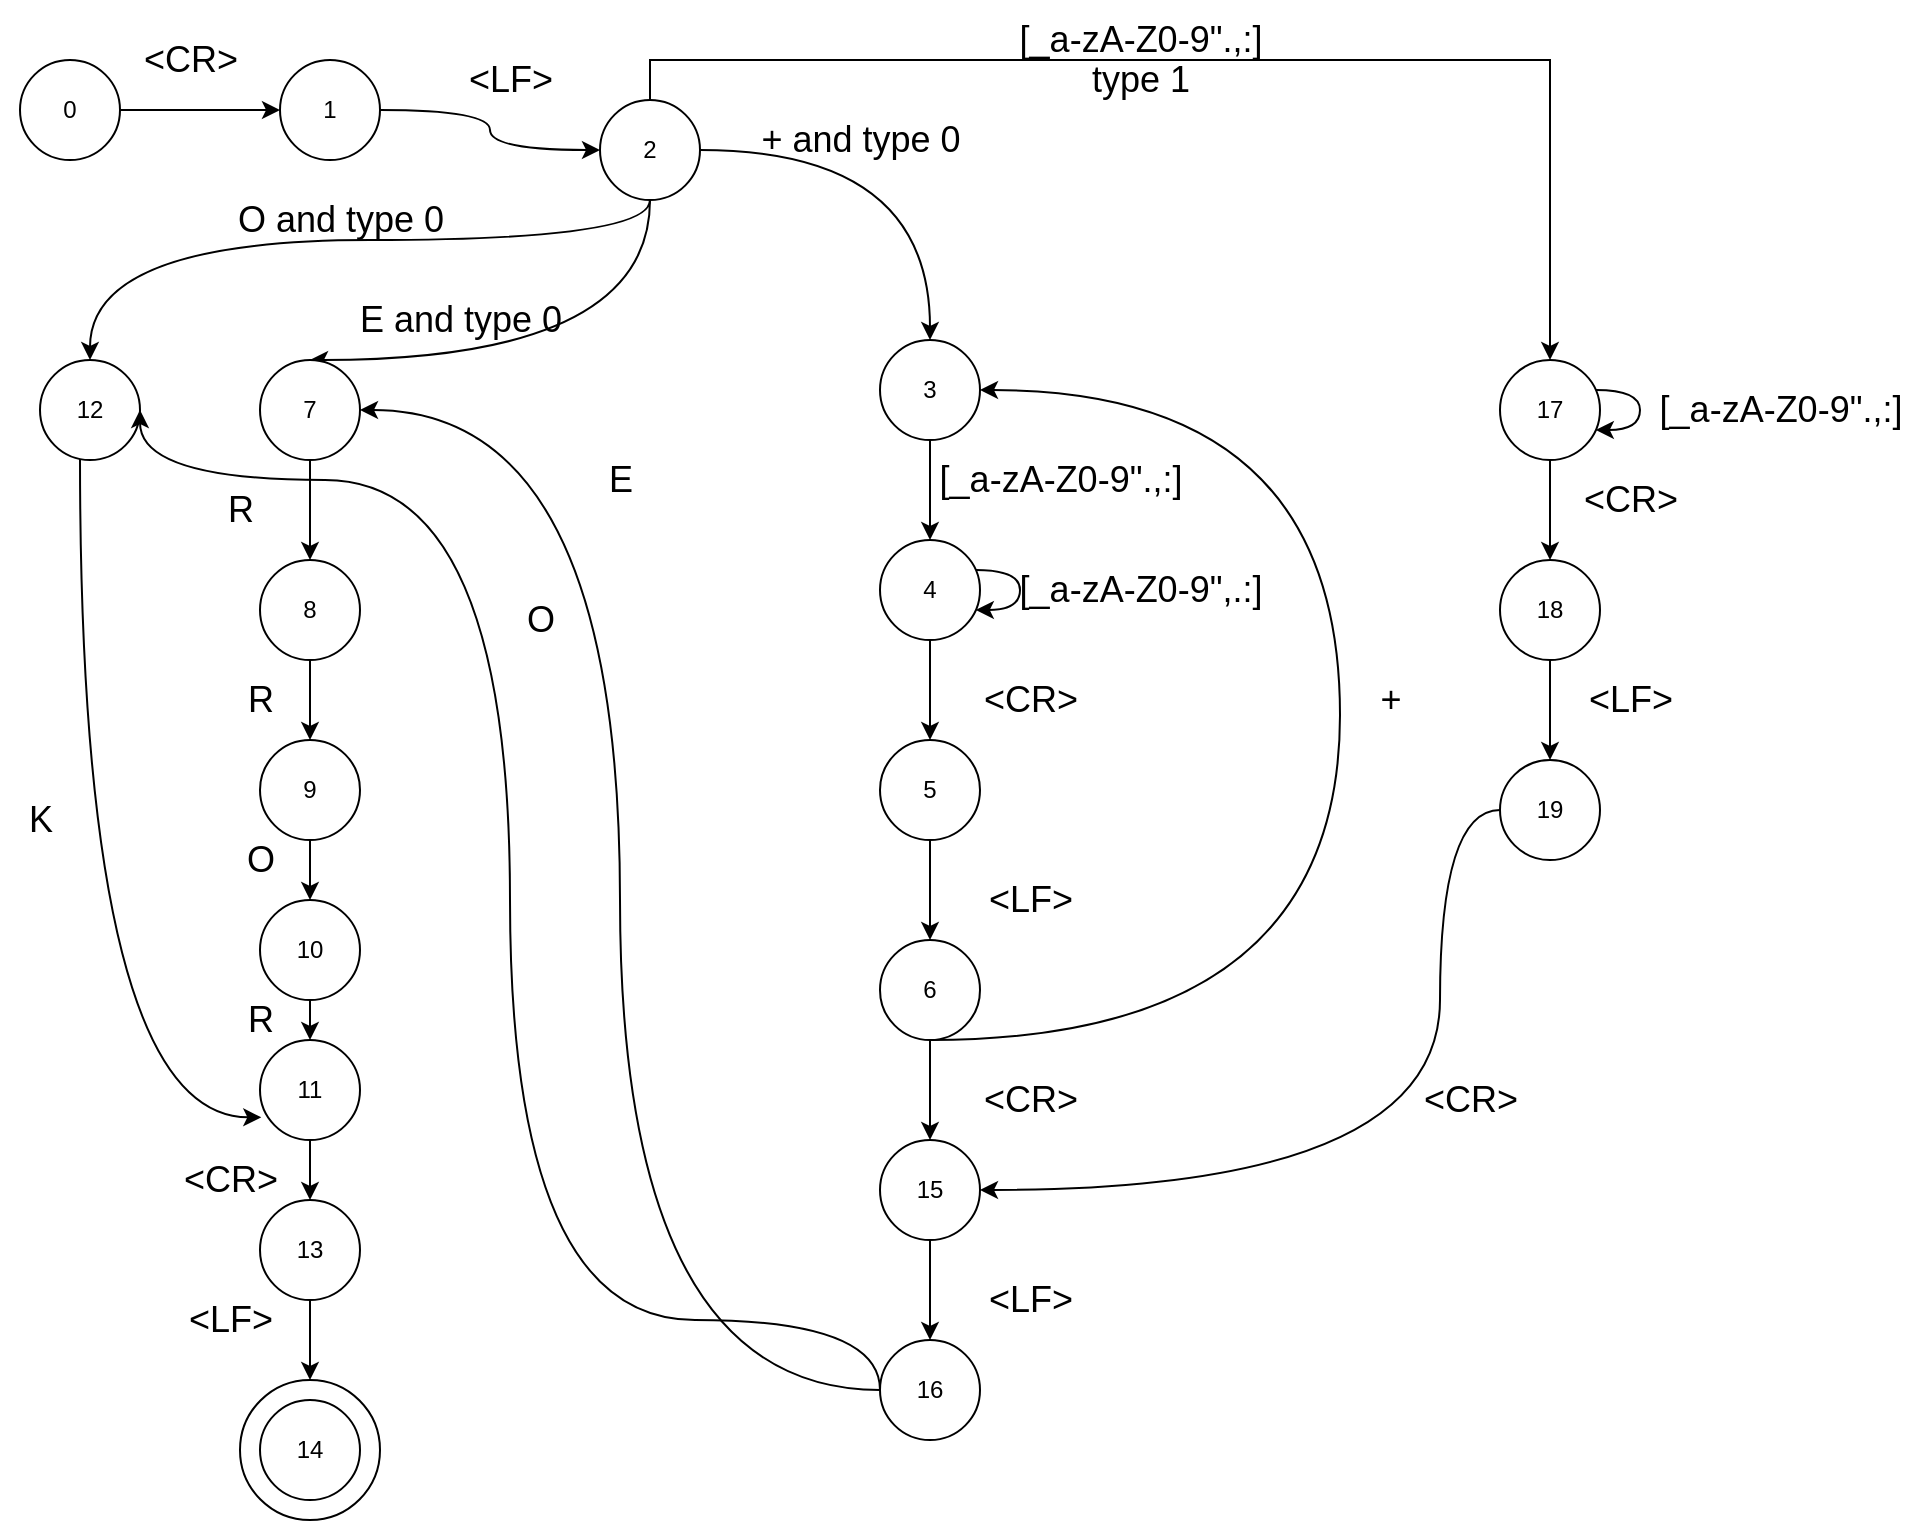 <mxfile version="20.6.0" type="github">
  <diagram id="Ia3F5vTRLZpVt-muLBSL" name="Page-1">
    <mxGraphModel dx="1836" dy="804" grid="1" gridSize="10" guides="1" tooltips="1" connect="1" arrows="1" fold="1" page="1" pageScale="1" pageWidth="1100" pageHeight="850" background="#FFFFFF" math="0" shadow="0">
      <root>
        <mxCell id="0" />
        <mxCell id="1" parent="0" />
        <mxCell id="HWPHDzoE_fYsGa_TJ66Y-8" value="0" style="ellipse;whiteSpace=wrap;html=1;aspect=fixed;" parent="1" vertex="1">
          <mxGeometry x="100" y="40" width="50" height="50" as="geometry" />
        </mxCell>
        <mxCell id="gtfGWuYc3_UtfgW0UjGu-23" value="" style="edgeStyle=orthogonalEdgeStyle;curved=1;rounded=0;orthogonalLoop=1;jettySize=auto;html=1;fontSize=18;" parent="1" source="HWPHDzoE_fYsGa_TJ66Y-11" target="HWPHDzoE_fYsGa_TJ66Y-12" edge="1">
          <mxGeometry relative="1" as="geometry" />
        </mxCell>
        <mxCell id="HWPHDzoE_fYsGa_TJ66Y-11" value="1" style="ellipse;whiteSpace=wrap;html=1;aspect=fixed;" parent="1" vertex="1">
          <mxGeometry x="230" y="40" width="50" height="50" as="geometry" />
        </mxCell>
        <mxCell id="gtfGWuYc3_UtfgW0UjGu-1" style="edgeStyle=orthogonalEdgeStyle;curved=1;rounded=0;orthogonalLoop=1;jettySize=auto;html=1;exitX=1;exitY=0.5;exitDx=0;exitDy=0;entryX=0.5;entryY=0;entryDx=0;entryDy=0;" parent="1" source="HWPHDzoE_fYsGa_TJ66Y-12" target="HWPHDzoE_fYsGa_TJ66Y-15" edge="1">
          <mxGeometry relative="1" as="geometry" />
        </mxCell>
        <mxCell id="gtfGWuYc3_UtfgW0UjGu-18" value="" style="edgeStyle=orthogonalEdgeStyle;curved=1;rounded=0;orthogonalLoop=1;jettySize=auto;html=1;fontSize=18;exitX=0.5;exitY=1;exitDx=0;exitDy=0;" parent="1" source="HWPHDzoE_fYsGa_TJ66Y-12" target="HWPHDzoE_fYsGa_TJ66Y-13" edge="1">
          <mxGeometry relative="1" as="geometry">
            <mxPoint x="415" y="190" as="targetPoint" />
            <Array as="points">
              <mxPoint x="415" y="130" />
              <mxPoint x="135" y="130" />
            </Array>
          </mxGeometry>
        </mxCell>
        <mxCell id="gtfGWuYc3_UtfgW0UjGu-20" value="" style="edgeStyle=orthogonalEdgeStyle;curved=1;rounded=0;orthogonalLoop=1;jettySize=auto;html=1;fontSize=18;entryX=0.5;entryY=0;entryDx=0;entryDy=0;" parent="1" source="HWPHDzoE_fYsGa_TJ66Y-12" target="HWPHDzoE_fYsGa_TJ66Y-14" edge="1">
          <mxGeometry relative="1" as="geometry">
            <mxPoint x="310" y="85" as="targetPoint" />
            <Array as="points">
              <mxPoint x="415" y="190" />
            </Array>
          </mxGeometry>
        </mxCell>
        <mxCell id="DiYjFCQA9Sn0n5GKsOHK-23" style="edgeStyle=orthogonalEdgeStyle;rounded=0;orthogonalLoop=1;jettySize=auto;html=1;entryX=0.5;entryY=0;entryDx=0;entryDy=0;fontSize=18;" edge="1" parent="1" source="HWPHDzoE_fYsGa_TJ66Y-12" target="DiYjFCQA9Sn0n5GKsOHK-11">
          <mxGeometry relative="1" as="geometry">
            <Array as="points">
              <mxPoint x="415" y="40" />
              <mxPoint x="865" y="40" />
            </Array>
          </mxGeometry>
        </mxCell>
        <mxCell id="HWPHDzoE_fYsGa_TJ66Y-12" value="2" style="ellipse;whiteSpace=wrap;html=1;aspect=fixed;" parent="1" vertex="1">
          <mxGeometry x="390" y="60" width="50" height="50" as="geometry" />
        </mxCell>
        <mxCell id="gtfGWuYc3_UtfgW0UjGu-49" value="" style="edgeStyle=orthogonalEdgeStyle;curved=1;rounded=0;orthogonalLoop=1;jettySize=auto;html=1;fontSize=18;entryX=0.013;entryY=0.773;entryDx=0;entryDy=0;entryPerimeter=0;" parent="1" source="HWPHDzoE_fYsGa_TJ66Y-13" target="gtfGWuYc3_UtfgW0UjGu-35" edge="1">
          <mxGeometry relative="1" as="geometry">
            <mxPoint x="135" y="320" as="targetPoint" />
            <Array as="points">
              <mxPoint x="130" y="569" />
            </Array>
          </mxGeometry>
        </mxCell>
        <mxCell id="HWPHDzoE_fYsGa_TJ66Y-13" value="12" style="ellipse;whiteSpace=wrap;html=1;aspect=fixed;" parent="1" vertex="1">
          <mxGeometry x="110" y="190" width="50" height="50" as="geometry" />
        </mxCell>
        <mxCell id="HWPHDzoE_fYsGa_TJ66Y-14" value="7" style="ellipse;whiteSpace=wrap;html=1;aspect=fixed;" parent="1" vertex="1">
          <mxGeometry x="220" y="190" width="50" height="50" as="geometry" />
        </mxCell>
        <mxCell id="HWPHDzoE_fYsGa_TJ66Y-15" value="3" style="ellipse;whiteSpace=wrap;html=1;aspect=fixed;" parent="1" vertex="1">
          <mxGeometry x="530" y="180" width="50" height="50" as="geometry" />
        </mxCell>
        <mxCell id="gtfGWuYc3_UtfgW0UjGu-8" value="" style="edgeStyle=orthogonalEdgeStyle;curved=1;rounded=0;orthogonalLoop=1;jettySize=auto;html=1;fontSize=18;" parent="1" source="HWPHDzoE_fYsGa_TJ66Y-16" target="HWPHDzoE_fYsGa_TJ66Y-16" edge="1">
          <mxGeometry relative="1" as="geometry" />
        </mxCell>
        <mxCell id="HWPHDzoE_fYsGa_TJ66Y-16" value="4" style="ellipse;whiteSpace=wrap;html=1;aspect=fixed;" parent="1" vertex="1">
          <mxGeometry x="530" y="280" width="50" height="50" as="geometry" />
        </mxCell>
        <mxCell id="HWPHDzoE_fYsGa_TJ66Y-17" value="5" style="ellipse;whiteSpace=wrap;html=1;aspect=fixed;" parent="1" vertex="1">
          <mxGeometry x="530" y="380" width="50" height="50" as="geometry" />
        </mxCell>
        <mxCell id="gtfGWuYc3_UtfgW0UjGu-13" value="" style="edgeStyle=orthogonalEdgeStyle;curved=1;rounded=0;orthogonalLoop=1;jettySize=auto;html=1;fontSize=18;entryX=1;entryY=0.5;entryDx=0;entryDy=0;" parent="1" source="yls2ktVKsyxJQDVkuYz--9" target="HWPHDzoE_fYsGa_TJ66Y-14" edge="1">
          <mxGeometry relative="1" as="geometry">
            <mxPoint x="510" y="460" as="sourcePoint" />
          </mxGeometry>
        </mxCell>
        <mxCell id="gtfGWuYc3_UtfgW0UjGu-16" value="" style="edgeStyle=orthogonalEdgeStyle;curved=1;rounded=0;orthogonalLoop=1;jettySize=auto;html=1;fontSize=18;entryX=1;entryY=0.5;entryDx=0;entryDy=0;exitX=0;exitY=0.5;exitDx=0;exitDy=0;" parent="1" source="yls2ktVKsyxJQDVkuYz--9" target="HWPHDzoE_fYsGa_TJ66Y-13" edge="1">
          <mxGeometry relative="1" as="geometry">
            <mxPoint x="450" y="505" as="targetPoint" />
            <Array as="points">
              <mxPoint x="530" y="670" />
              <mxPoint x="345" y="670" />
              <mxPoint x="345" y="250" />
              <mxPoint x="160" y="250" />
            </Array>
          </mxGeometry>
        </mxCell>
        <mxCell id="yls2ktVKsyxJQDVkuYz--6" value="" style="edgeStyle=orthogonalEdgeStyle;curved=1;rounded=0;orthogonalLoop=1;jettySize=auto;html=1;entryX=1;entryY=0.5;entryDx=0;entryDy=0;" parent="1" source="HWPHDzoE_fYsGa_TJ66Y-18" target="HWPHDzoE_fYsGa_TJ66Y-15" edge="1">
          <mxGeometry relative="1" as="geometry">
            <mxPoint x="800" y="320" as="targetPoint" />
            <Array as="points">
              <mxPoint x="760" y="530" />
              <mxPoint x="760" y="205" />
            </Array>
          </mxGeometry>
        </mxCell>
        <mxCell id="HWPHDzoE_fYsGa_TJ66Y-18" value="6" style="ellipse;whiteSpace=wrap;html=1;aspect=fixed;" parent="1" vertex="1">
          <mxGeometry x="530" y="480" width="50" height="50" as="geometry" />
        </mxCell>
        <mxCell id="gtfGWuYc3_UtfgW0UjGu-30" value="" style="edgeStyle=orthogonalEdgeStyle;curved=1;rounded=0;orthogonalLoop=1;jettySize=auto;html=1;fontSize=18;" parent="1" source="HWPHDzoE_fYsGa_TJ66Y-22" target="gtfGWuYc3_UtfgW0UjGu-29" edge="1">
          <mxGeometry relative="1" as="geometry" />
        </mxCell>
        <mxCell id="HWPHDzoE_fYsGa_TJ66Y-22" value="8" style="ellipse;whiteSpace=wrap;html=1;aspect=fixed;" parent="1" vertex="1">
          <mxGeometry x="220" y="290" width="50" height="50" as="geometry" />
        </mxCell>
        <mxCell id="HWPHDzoE_fYsGa_TJ66Y-23" value="" style="endArrow=classic;html=1;rounded=0;exitX=0.5;exitY=1;exitDx=0;exitDy=0;entryX=0.5;entryY=0;entryDx=0;entryDy=0;" parent="1" source="HWPHDzoE_fYsGa_TJ66Y-17" target="HWPHDzoE_fYsGa_TJ66Y-18" edge="1">
          <mxGeometry width="50" height="50" relative="1" as="geometry">
            <mxPoint x="350" y="470" as="sourcePoint" />
            <mxPoint x="400" y="420" as="targetPoint" />
          </mxGeometry>
        </mxCell>
        <mxCell id="HWPHDzoE_fYsGa_TJ66Y-24" value="" style="endArrow=classic;html=1;rounded=0;entryX=0;entryY=0.5;entryDx=0;entryDy=0;exitX=1;exitY=0.5;exitDx=0;exitDy=0;" parent="1" source="HWPHDzoE_fYsGa_TJ66Y-8" target="HWPHDzoE_fYsGa_TJ66Y-11" edge="1">
          <mxGeometry width="50" height="50" relative="1" as="geometry">
            <mxPoint x="160" y="100" as="sourcePoint" />
            <mxPoint x="210" y="50" as="targetPoint" />
          </mxGeometry>
        </mxCell>
        <mxCell id="HWPHDzoE_fYsGa_TJ66Y-30" value="" style="endArrow=classic;html=1;rounded=0;entryX=0.5;entryY=0;entryDx=0;entryDy=0;exitX=0.5;exitY=1;exitDx=0;exitDy=0;" parent="1" source="HWPHDzoE_fYsGa_TJ66Y-14" target="HWPHDzoE_fYsGa_TJ66Y-22" edge="1">
          <mxGeometry width="50" height="50" relative="1" as="geometry">
            <mxPoint x="220" y="155" as="sourcePoint" />
            <mxPoint x="280" y="155" as="targetPoint" />
          </mxGeometry>
        </mxCell>
        <mxCell id="HWPHDzoE_fYsGa_TJ66Y-31" value="" style="endArrow=classic;html=1;rounded=0;entryX=0.5;entryY=0;entryDx=0;entryDy=0;exitX=0.5;exitY=1;exitDx=0;exitDy=0;" parent="1" source="HWPHDzoE_fYsGa_TJ66Y-15" target="HWPHDzoE_fYsGa_TJ66Y-16" edge="1">
          <mxGeometry width="50" height="50" relative="1" as="geometry">
            <mxPoint x="230" y="165" as="sourcePoint" />
            <mxPoint x="290" y="165" as="targetPoint" />
          </mxGeometry>
        </mxCell>
        <mxCell id="HWPHDzoE_fYsGa_TJ66Y-32" value="" style="endArrow=classic;html=1;rounded=0;exitX=0.5;exitY=1;exitDx=0;exitDy=0;" parent="1" source="HWPHDzoE_fYsGa_TJ66Y-16" target="HWPHDzoE_fYsGa_TJ66Y-17" edge="1">
          <mxGeometry width="50" height="50" relative="1" as="geometry">
            <mxPoint x="240" y="175" as="sourcePoint" />
            <mxPoint x="300" y="175" as="targetPoint" />
          </mxGeometry>
        </mxCell>
        <mxCell id="gtfGWuYc3_UtfgW0UjGu-2" value="&lt;font style=&quot;font-size: 18px;&quot;&gt;+ and type 0&lt;/font&gt;" style="text;html=1;align=center;verticalAlign=middle;resizable=0;points=[];autosize=1;strokeColor=none;fillColor=none;" parent="1" vertex="1">
          <mxGeometry x="460" y="60" width="120" height="40" as="geometry" />
        </mxCell>
        <mxCell id="gtfGWuYc3_UtfgW0UjGu-3" value="[_a-zA-Z0-9&quot;.,:]" style="text;html=1;align=center;verticalAlign=middle;resizable=0;points=[];autosize=1;strokeColor=none;fillColor=none;fontSize=18;" parent="1" vertex="1">
          <mxGeometry x="550" y="230" width="140" height="40" as="geometry" />
        </mxCell>
        <mxCell id="gtfGWuYc3_UtfgW0UjGu-9" value="[_a-zA-Z0-9&quot;,.:]" style="text;html=1;align=center;verticalAlign=middle;resizable=0;points=[];autosize=1;strokeColor=none;fillColor=none;fontSize=18;" parent="1" vertex="1">
          <mxGeometry x="590" y="285" width="140" height="40" as="geometry" />
        </mxCell>
        <mxCell id="gtfGWuYc3_UtfgW0UjGu-10" value="&amp;lt;CR&amp;gt;" style="text;html=1;align=center;verticalAlign=middle;resizable=0;points=[];autosize=1;strokeColor=none;fillColor=none;fontSize=18;" parent="1" vertex="1">
          <mxGeometry x="570" y="340" width="70" height="40" as="geometry" />
        </mxCell>
        <mxCell id="gtfGWuYc3_UtfgW0UjGu-11" value="&amp;lt;LF&amp;gt;" style="text;html=1;align=center;verticalAlign=middle;resizable=0;points=[];autosize=1;strokeColor=none;fillColor=none;fontSize=18;" parent="1" vertex="1">
          <mxGeometry x="570" y="440" width="70" height="40" as="geometry" />
        </mxCell>
        <mxCell id="gtfGWuYc3_UtfgW0UjGu-24" value="E and type 0" style="text;html=1;align=center;verticalAlign=middle;resizable=0;points=[];autosize=1;strokeColor=none;fillColor=none;fontSize=18;" parent="1" vertex="1">
          <mxGeometry x="260" y="150" width="120" height="40" as="geometry" />
        </mxCell>
        <mxCell id="gtfGWuYc3_UtfgW0UjGu-25" value="E" style="text;html=1;align=center;verticalAlign=middle;resizable=0;points=[];autosize=1;strokeColor=none;fillColor=none;fontSize=18;" parent="1" vertex="1">
          <mxGeometry x="380" y="230" width="40" height="40" as="geometry" />
        </mxCell>
        <mxCell id="gtfGWuYc3_UtfgW0UjGu-26" value="O" style="text;html=1;align=center;verticalAlign=middle;resizable=0;points=[];autosize=1;strokeColor=none;fillColor=none;fontSize=18;" parent="1" vertex="1">
          <mxGeometry x="340" y="300" width="40" height="40" as="geometry" />
        </mxCell>
        <mxCell id="gtfGWuYc3_UtfgW0UjGu-27" value="O and type 0" style="text;html=1;align=center;verticalAlign=middle;resizable=0;points=[];autosize=1;strokeColor=none;fillColor=none;fontSize=18;" parent="1" vertex="1">
          <mxGeometry x="195" y="100" width="130" height="40" as="geometry" />
        </mxCell>
        <mxCell id="gtfGWuYc3_UtfgW0UjGu-28" value="R" style="text;html=1;align=center;verticalAlign=middle;resizable=0;points=[];autosize=1;strokeColor=none;fillColor=none;fontSize=18;" parent="1" vertex="1">
          <mxGeometry x="190" y="245" width="40" height="40" as="geometry" />
        </mxCell>
        <mxCell id="gtfGWuYc3_UtfgW0UjGu-33" value="" style="edgeStyle=orthogonalEdgeStyle;curved=1;rounded=0;orthogonalLoop=1;jettySize=auto;html=1;fontSize=18;" parent="1" source="gtfGWuYc3_UtfgW0UjGu-29" target="gtfGWuYc3_UtfgW0UjGu-32" edge="1">
          <mxGeometry relative="1" as="geometry" />
        </mxCell>
        <mxCell id="gtfGWuYc3_UtfgW0UjGu-29" value="9" style="ellipse;whiteSpace=wrap;html=1;aspect=fixed;" parent="1" vertex="1">
          <mxGeometry x="220" y="380" width="50" height="50" as="geometry" />
        </mxCell>
        <mxCell id="gtfGWuYc3_UtfgW0UjGu-31" value="R" style="text;html=1;align=center;verticalAlign=middle;resizable=0;points=[];autosize=1;strokeColor=none;fillColor=none;fontSize=18;" parent="1" vertex="1">
          <mxGeometry x="200" y="340" width="40" height="40" as="geometry" />
        </mxCell>
        <mxCell id="gtfGWuYc3_UtfgW0UjGu-36" value="" style="edgeStyle=orthogonalEdgeStyle;curved=1;rounded=0;orthogonalLoop=1;jettySize=auto;html=1;fontSize=18;" parent="1" source="gtfGWuYc3_UtfgW0UjGu-32" target="gtfGWuYc3_UtfgW0UjGu-35" edge="1">
          <mxGeometry relative="1" as="geometry" />
        </mxCell>
        <mxCell id="gtfGWuYc3_UtfgW0UjGu-32" value="10" style="ellipse;whiteSpace=wrap;html=1;aspect=fixed;" parent="1" vertex="1">
          <mxGeometry x="220" y="460" width="50" height="50" as="geometry" />
        </mxCell>
        <mxCell id="gtfGWuYc3_UtfgW0UjGu-34" value="O" style="text;html=1;align=center;verticalAlign=middle;resizable=0;points=[];autosize=1;strokeColor=none;fillColor=none;fontSize=18;" parent="1" vertex="1">
          <mxGeometry x="200" y="420" width="40" height="40" as="geometry" />
        </mxCell>
        <mxCell id="gtfGWuYc3_UtfgW0UjGu-40" value="" style="edgeStyle=orthogonalEdgeStyle;curved=1;rounded=0;orthogonalLoop=1;jettySize=auto;html=1;fontSize=18;" parent="1" source="gtfGWuYc3_UtfgW0UjGu-35" edge="1">
          <mxGeometry relative="1" as="geometry">
            <mxPoint x="245" y="610" as="targetPoint" />
          </mxGeometry>
        </mxCell>
        <mxCell id="gtfGWuYc3_UtfgW0UjGu-35" value="11" style="ellipse;whiteSpace=wrap;html=1;aspect=fixed;" parent="1" vertex="1">
          <mxGeometry x="220" y="530" width="50" height="50" as="geometry" />
        </mxCell>
        <mxCell id="gtfGWuYc3_UtfgW0UjGu-37" value="R" style="text;html=1;align=center;verticalAlign=middle;resizable=0;points=[];autosize=1;strokeColor=none;fillColor=none;fontSize=18;" parent="1" vertex="1">
          <mxGeometry x="200" y="500" width="40" height="40" as="geometry" />
        </mxCell>
        <mxCell id="gtfGWuYc3_UtfgW0UjGu-38" value="K" style="text;html=1;align=center;verticalAlign=middle;resizable=0;points=[];autosize=1;strokeColor=none;fillColor=none;fontSize=18;" parent="1" vertex="1">
          <mxGeometry x="90" y="400" width="40" height="40" as="geometry" />
        </mxCell>
        <mxCell id="gtfGWuYc3_UtfgW0UjGu-41" value="13" style="ellipse;whiteSpace=wrap;html=1;aspect=fixed;" parent="1" vertex="1">
          <mxGeometry x="220" y="610" width="50" height="50" as="geometry" />
        </mxCell>
        <mxCell id="gtfGWuYc3_UtfgW0UjGu-42" value="6" style="ellipse;whiteSpace=wrap;html=1;aspect=fixed;" parent="1" vertex="1">
          <mxGeometry x="210" y="700" width="70" height="70" as="geometry" />
        </mxCell>
        <mxCell id="gtfGWuYc3_UtfgW0UjGu-43" value="" style="endArrow=classic;html=1;rounded=0;exitX=0.5;exitY=1;exitDx=0;exitDy=0;entryX=0.5;entryY=0;entryDx=0;entryDy=0;" parent="1" source="gtfGWuYc3_UtfgW0UjGu-41" target="gtfGWuYc3_UtfgW0UjGu-42" edge="1">
          <mxGeometry width="50" height="50" relative="1" as="geometry">
            <mxPoint x="40" y="800" as="sourcePoint" />
            <mxPoint x="90" y="750" as="targetPoint" />
          </mxGeometry>
        </mxCell>
        <mxCell id="gtfGWuYc3_UtfgW0UjGu-45" value="&amp;lt;CR&amp;gt;" style="text;html=1;align=center;verticalAlign=middle;resizable=0;points=[];autosize=1;strokeColor=none;fillColor=none;fontSize=18;" parent="1" vertex="1">
          <mxGeometry x="170" y="580" width="70" height="40" as="geometry" />
        </mxCell>
        <mxCell id="gtfGWuYc3_UtfgW0UjGu-46" value="&amp;lt;LF&amp;gt;" style="text;html=1;align=center;verticalAlign=middle;resizable=0;points=[];autosize=1;strokeColor=none;fillColor=none;fontSize=18;" parent="1" vertex="1">
          <mxGeometry x="170" y="650" width="70" height="40" as="geometry" />
        </mxCell>
        <mxCell id="gtfGWuYc3_UtfgW0UjGu-51" value="14" style="ellipse;whiteSpace=wrap;html=1;aspect=fixed;" parent="1" vertex="1">
          <mxGeometry x="220" y="710" width="50" height="50" as="geometry" />
        </mxCell>
        <mxCell id="yls2ktVKsyxJQDVkuYz--1" value="&amp;lt;CR&amp;gt;" style="text;html=1;align=center;verticalAlign=middle;resizable=0;points=[];autosize=1;strokeColor=none;fillColor=none;fontSize=18;" parent="1" vertex="1">
          <mxGeometry x="150" y="20" width="70" height="40" as="geometry" />
        </mxCell>
        <mxCell id="yls2ktVKsyxJQDVkuYz--2" value="&amp;lt;LF&amp;gt;" style="text;html=1;align=center;verticalAlign=middle;resizable=0;points=[];autosize=1;strokeColor=none;fillColor=none;fontSize=18;" parent="1" vertex="1">
          <mxGeometry x="310" y="30" width="70" height="40" as="geometry" />
        </mxCell>
        <mxCell id="yls2ktVKsyxJQDVkuYz--7" value="&lt;font style=&quot;font-size: 18px;&quot;&gt;+&lt;/font&gt;" style="text;html=1;align=center;verticalAlign=middle;resizable=0;points=[];autosize=1;strokeColor=none;fillColor=none;" parent="1" vertex="1">
          <mxGeometry x="770" y="340" width="30" height="40" as="geometry" />
        </mxCell>
        <mxCell id="yls2ktVKsyxJQDVkuYz--8" value="15" style="ellipse;whiteSpace=wrap;html=1;aspect=fixed;" parent="1" vertex="1">
          <mxGeometry x="530" y="580" width="50" height="50" as="geometry" />
        </mxCell>
        <mxCell id="yls2ktVKsyxJQDVkuYz--9" value="16" style="ellipse;whiteSpace=wrap;html=1;aspect=fixed;" parent="1" vertex="1">
          <mxGeometry x="530" y="680" width="50" height="50" as="geometry" />
        </mxCell>
        <mxCell id="yls2ktVKsyxJQDVkuYz--10" value="" style="endArrow=classic;html=1;rounded=0;exitX=0.5;exitY=1;exitDx=0;exitDy=0;entryX=0.5;entryY=0;entryDx=0;entryDy=0;" parent="1" source="yls2ktVKsyxJQDVkuYz--8" target="yls2ktVKsyxJQDVkuYz--9" edge="1">
          <mxGeometry width="50" height="50" relative="1" as="geometry">
            <mxPoint x="350" y="670" as="sourcePoint" />
            <mxPoint x="400" y="620" as="targetPoint" />
          </mxGeometry>
        </mxCell>
        <mxCell id="yls2ktVKsyxJQDVkuYz--11" value="" style="endArrow=classic;html=1;rounded=0;exitX=0.5;exitY=1;exitDx=0;exitDy=0;" parent="1" target="yls2ktVKsyxJQDVkuYz--8" edge="1">
          <mxGeometry width="50" height="50" relative="1" as="geometry">
            <mxPoint x="555" y="530" as="sourcePoint" />
            <mxPoint x="300" y="375" as="targetPoint" />
          </mxGeometry>
        </mxCell>
        <mxCell id="yls2ktVKsyxJQDVkuYz--12" value="&amp;lt;CR&amp;gt;" style="text;html=1;align=center;verticalAlign=middle;resizable=0;points=[];autosize=1;strokeColor=none;fillColor=none;fontSize=18;" parent="1" vertex="1">
          <mxGeometry x="570" y="540" width="70" height="40" as="geometry" />
        </mxCell>
        <mxCell id="yls2ktVKsyxJQDVkuYz--13" value="&amp;lt;LF&amp;gt;" style="text;html=1;align=center;verticalAlign=middle;resizable=0;points=[];autosize=1;strokeColor=none;fillColor=none;fontSize=18;" parent="1" vertex="1">
          <mxGeometry x="570" y="640" width="70" height="40" as="geometry" />
        </mxCell>
        <mxCell id="DiYjFCQA9Sn0n5GKsOHK-7" value="&lt;font style=&quot;font-size: 18px;&quot;&gt;type 1&lt;/font&gt;" style="text;html=1;align=center;verticalAlign=middle;resizable=0;points=[];autosize=1;strokeColor=none;fillColor=none;fontSize=14;" vertex="1" parent="1">
          <mxGeometry x="625" y="30" width="70" height="40" as="geometry" />
        </mxCell>
        <mxCell id="DiYjFCQA9Sn0n5GKsOHK-11" value="17" style="ellipse;whiteSpace=wrap;html=1;aspect=fixed;" vertex="1" parent="1">
          <mxGeometry x="840" y="190" width="50" height="50" as="geometry" />
        </mxCell>
        <mxCell id="DiYjFCQA9Sn0n5GKsOHK-13" value="18" style="ellipse;whiteSpace=wrap;html=1;aspect=fixed;" vertex="1" parent="1">
          <mxGeometry x="840" y="290" width="50" height="50" as="geometry" />
        </mxCell>
        <mxCell id="DiYjFCQA9Sn0n5GKsOHK-33" style="edgeStyle=orthogonalEdgeStyle;curved=1;rounded=0;orthogonalLoop=1;jettySize=auto;html=1;entryX=1;entryY=0.5;entryDx=0;entryDy=0;fontSize=18;" edge="1" parent="1" source="DiYjFCQA9Sn0n5GKsOHK-14" target="yls2ktVKsyxJQDVkuYz--8">
          <mxGeometry relative="1" as="geometry">
            <Array as="points">
              <mxPoint x="810" y="415" />
              <mxPoint x="810" y="605" />
            </Array>
          </mxGeometry>
        </mxCell>
        <mxCell id="DiYjFCQA9Sn0n5GKsOHK-14" value="19" style="ellipse;whiteSpace=wrap;html=1;aspect=fixed;" vertex="1" parent="1">
          <mxGeometry x="840" y="390" width="50" height="50" as="geometry" />
        </mxCell>
        <mxCell id="DiYjFCQA9Sn0n5GKsOHK-17" value="" style="endArrow=classic;html=1;rounded=0;entryX=0.5;entryY=0;entryDx=0;entryDy=0;exitX=0.5;exitY=1;exitDx=0;exitDy=0;" edge="1" parent="1" source="DiYjFCQA9Sn0n5GKsOHK-11" target="DiYjFCQA9Sn0n5GKsOHK-13">
          <mxGeometry width="50" height="50" relative="1" as="geometry">
            <mxPoint x="540" y="175" as="sourcePoint" />
            <mxPoint x="600" y="175" as="targetPoint" />
          </mxGeometry>
        </mxCell>
        <mxCell id="DiYjFCQA9Sn0n5GKsOHK-18" value="" style="endArrow=classic;html=1;rounded=0;exitX=0.5;exitY=1;exitDx=0;exitDy=0;" edge="1" parent="1" source="DiYjFCQA9Sn0n5GKsOHK-13" target="DiYjFCQA9Sn0n5GKsOHK-14">
          <mxGeometry width="50" height="50" relative="1" as="geometry">
            <mxPoint x="550" y="185" as="sourcePoint" />
            <mxPoint x="610" y="185" as="targetPoint" />
          </mxGeometry>
        </mxCell>
        <mxCell id="DiYjFCQA9Sn0n5GKsOHK-24" value="[_a-zA-Z0-9&quot;.,:]" style="text;html=1;align=center;verticalAlign=middle;resizable=0;points=[];autosize=1;strokeColor=none;fillColor=none;fontSize=18;" vertex="1" parent="1">
          <mxGeometry x="590" y="10" width="140" height="40" as="geometry" />
        </mxCell>
        <mxCell id="DiYjFCQA9Sn0n5GKsOHK-27" style="edgeStyle=orthogonalEdgeStyle;curved=1;rounded=0;orthogonalLoop=1;jettySize=auto;html=1;fontSize=18;" edge="1" parent="1" source="DiYjFCQA9Sn0n5GKsOHK-11" target="DiYjFCQA9Sn0n5GKsOHK-11">
          <mxGeometry relative="1" as="geometry" />
        </mxCell>
        <mxCell id="DiYjFCQA9Sn0n5GKsOHK-28" value="[_a-zA-Z0-9&quot;.,:]" style="text;html=1;align=center;verticalAlign=middle;resizable=0;points=[];autosize=1;strokeColor=none;fillColor=none;fontSize=18;" vertex="1" parent="1">
          <mxGeometry x="910" y="195" width="140" height="40" as="geometry" />
        </mxCell>
        <mxCell id="DiYjFCQA9Sn0n5GKsOHK-29" value="&amp;lt;CR&amp;gt;" style="text;html=1;align=center;verticalAlign=middle;resizable=0;points=[];autosize=1;strokeColor=none;fillColor=none;fontSize=18;" vertex="1" parent="1">
          <mxGeometry x="870" y="240" width="70" height="40" as="geometry" />
        </mxCell>
        <mxCell id="DiYjFCQA9Sn0n5GKsOHK-30" value="&amp;lt;LF&amp;gt;" style="text;html=1;align=center;verticalAlign=middle;resizable=0;points=[];autosize=1;strokeColor=none;fillColor=none;fontSize=18;" vertex="1" parent="1">
          <mxGeometry x="870" y="340" width="70" height="40" as="geometry" />
        </mxCell>
        <mxCell id="DiYjFCQA9Sn0n5GKsOHK-34" value="&amp;lt;CR&amp;gt;" style="text;html=1;align=center;verticalAlign=middle;resizable=0;points=[];autosize=1;strokeColor=none;fillColor=none;fontSize=18;" vertex="1" parent="1">
          <mxGeometry x="790" y="540" width="70" height="40" as="geometry" />
        </mxCell>
      </root>
    </mxGraphModel>
  </diagram>
</mxfile>
